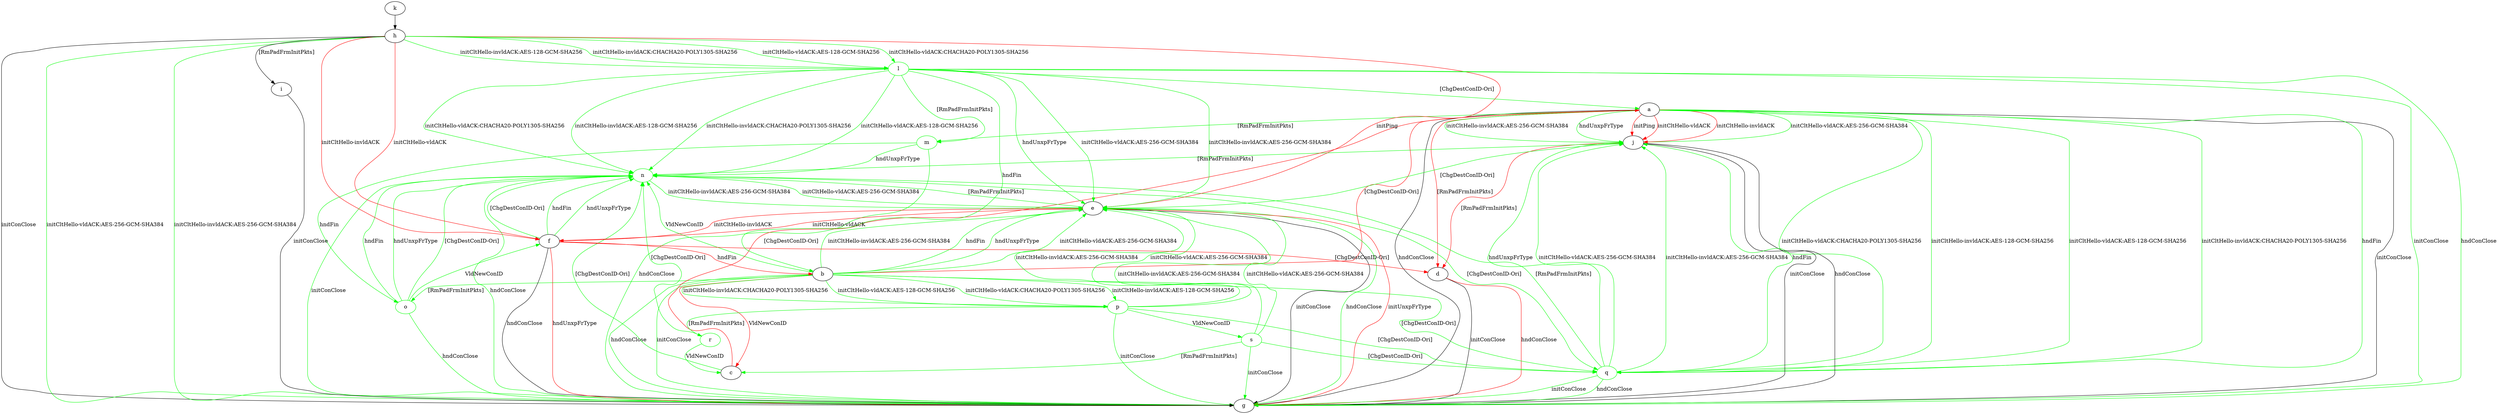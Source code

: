 digraph "" {
	a -> d	[key=0,
		color=red,
		label="[RmPadFrmInitPkts] "];
	a -> g	[key=0,
		label="initConClose "];
	a -> g	[key=1,
		label="hndConClose "];
	a -> j	[key=0,
		color=green,
		label="initCltHello-vldACK:AES-256-GCM-SHA384 "];
	a -> j	[key=1,
		color=green,
		label="initCltHello-invldACK:AES-256-GCM-SHA384 "];
	a -> j	[key=2,
		color=green,
		label="hndUnxpFrType "];
	a -> j	[key=3,
		color=red,
		label="initPing "];
	a -> j	[key=4,
		color=red,
		label="initCltHello-vldACK "];
	a -> j	[key=5,
		color=red,
		label="initCltHello-invldACK "];
	m	[color=green];
	a -> m	[key=0,
		color=green,
		label="[RmPadFrmInitPkts] "];
	q	[color=green];
	a -> q	[key=0,
		color=green,
		label="initCltHello-vldACK:AES-128-GCM-SHA256 "];
	a -> q	[key=1,
		color=green,
		label="initCltHello-vldACK:CHACHA20-POLY1305-SHA256 "];
	a -> q	[key=2,
		color=green,
		label="initCltHello-invldACK:AES-128-GCM-SHA256 "];
	a -> q	[key=3,
		color=green,
		label="initCltHello-invldACK:CHACHA20-POLY1305-SHA256 "];
	a -> q	[key=4,
		color=green,
		label="hndFin "];
	b -> a	[key=0,
		color=red,
		label="[ChgDestConID-Ori] "];
	b -> c	[key=0,
		color=red,
		label="VldNewConID "];
	b -> e	[key=0,
		color=green,
		label="initCltHello-vldACK:AES-256-GCM-SHA384 "];
	b -> e	[key=1,
		color=green,
		label="initCltHello-invldACK:AES-256-GCM-SHA384 "];
	b -> e	[key=2,
		color=green,
		label="hndFin "];
	b -> e	[key=3,
		color=green,
		label="hndUnxpFrType "];
	b -> g	[key=0,
		color=green,
		label="initConClose "];
	b -> g	[key=1,
		color=green,
		label="hndConClose "];
	n	[color=green];
	b -> n	[key=0,
		color=green,
		label="VldNewConID "];
	o	[color=green];
	b -> o	[key=0,
		color=green,
		label="[RmPadFrmInitPkts] "];
	p	[color=green];
	b -> p	[key=0,
		color=green,
		label="initCltHello-vldACK:AES-128-GCM-SHA256 "];
	b -> p	[key=1,
		color=green,
		label="initCltHello-vldACK:CHACHA20-POLY1305-SHA256 "];
	b -> p	[key=2,
		color=green,
		label="initCltHello-invldACK:AES-128-GCM-SHA256 "];
	b -> p	[key=3,
		color=green,
		label="initCltHello-invldACK:CHACHA20-POLY1305-SHA256 "];
	b -> q	[key=0,
		color=green,
		label="[ChgDestConID-Ori] "];
	c -> a	[key=0,
		color=red,
		label="[ChgDestConID-Ori] "];
	c -> n	[key=0,
		color=green,
		label="[ChgDestConID-Ori] "];
	d -> g	[key=0,
		label="initConClose "];
	d -> g	[key=1,
		color=red,
		label="hndConClose "];
	e -> f	[key=0,
		color=red,
		label="initCltHello-vldACK "];
	e -> f	[key=1,
		color=red,
		label="initCltHello-invldACK "];
	e -> g	[key=0,
		label="initConClose "];
	e -> g	[key=1,
		color=green,
		label="hndConClose "];
	e -> g	[key=2,
		color=red,
		label="initUnxpFrType "];
	e -> j	[key=0,
		color=green,
		label="[ChgDestConID-Ori] "];
	e -> n	[key=0,
		color=green,
		label="[RmPadFrmInitPkts] "];
	f -> b	[key=0,
		color=red,
		label="hndFin "];
	f -> d	[key=0,
		color=red,
		label="[ChgDestConID-Ori] "];
	f -> g	[key=0,
		label="hndConClose "];
	f -> g	[key=1,
		color=red,
		label="hndUnxpFrType "];
	f -> n	[key=0,
		color=green,
		label="hndFin "];
	f -> n	[key=1,
		color=green,
		label="hndUnxpFrType "];
	f -> n	[key=2,
		color=green,
		label="[ChgDestConID-Ori] "];
	h -> e	[key=0,
		color=red,
		label="initPing "];
	h -> f	[key=0,
		color=red,
		label="initCltHello-vldACK "];
	h -> f	[key=1,
		color=red,
		label="initCltHello-invldACK "];
	h -> g	[key=0,
		label="initConClose "];
	h -> g	[key=1,
		color=green,
		label="initCltHello-vldACK:AES-256-GCM-SHA384 "];
	h -> g	[key=2,
		color=green,
		label="initCltHello-invldACK:AES-256-GCM-SHA384 "];
	h -> i	[key=0,
		label="[RmPadFrmInitPkts] "];
	l	[color=green];
	h -> l	[key=0,
		color=green,
		label="initCltHello-vldACK:AES-128-GCM-SHA256 "];
	h -> l	[key=1,
		color=green,
		label="initCltHello-vldACK:CHACHA20-POLY1305-SHA256 "];
	h -> l	[key=2,
		color=green,
		label="initCltHello-invldACK:AES-128-GCM-SHA256 "];
	h -> l	[key=3,
		color=green,
		label="initCltHello-invldACK:CHACHA20-POLY1305-SHA256 "];
	i -> g	[key=0,
		label="initConClose "];
	j -> d	[key=0,
		color=red,
		label="[RmPadFrmInitPkts] "];
	j -> g	[key=0,
		label="initConClose "];
	j -> g	[key=1,
		label="hndConClose "];
	j -> n	[key=0,
		color=green,
		label="[RmPadFrmInitPkts] "];
	k -> h	[key=0];
	l -> a	[key=0,
		color=green,
		label="[ChgDestConID-Ori] "];
	l -> b	[key=0,
		color=green,
		label="hndFin "];
	l -> e	[key=0,
		color=green,
		label="initCltHello-vldACK:AES-256-GCM-SHA384 "];
	l -> e	[key=1,
		color=green,
		label="initCltHello-invldACK:AES-256-GCM-SHA384 "];
	l -> e	[key=2,
		color=green,
		label="hndUnxpFrType "];
	l -> g	[key=0,
		color=green,
		label="initConClose "];
	l -> g	[key=1,
		color=green,
		label="hndConClose "];
	l -> m	[key=0,
		color=green,
		label="[RmPadFrmInitPkts] "];
	l -> n	[key=0,
		color=green,
		label="initCltHello-vldACK:AES-128-GCM-SHA256 "];
	l -> n	[key=1,
		color=green,
		label="initCltHello-vldACK:CHACHA20-POLY1305-SHA256 "];
	l -> n	[key=2,
		color=green,
		label="initCltHello-invldACK:AES-128-GCM-SHA256 "];
	l -> n	[key=3,
		color=green,
		label="initCltHello-invldACK:CHACHA20-POLY1305-SHA256 "];
	m -> g	[key=0,
		color=green,
		label="hndConClose "];
	m -> n	[key=0,
		color=green,
		label="hndUnxpFrType "];
	m -> o	[key=0,
		color=green,
		label="hndFin "];
	n -> e	[key=0,
		color=green,
		label="initCltHello-vldACK:AES-256-GCM-SHA384 "];
	n -> e	[key=1,
		color=green,
		label="initCltHello-invldACK:AES-256-GCM-SHA384 "];
	n -> g	[key=0,
		color=green,
		label="initConClose "];
	n -> g	[key=1,
		color=green,
		label="hndConClose "];
	n -> q	[key=0,
		color=green,
		label="[ChgDestConID-Ori] "];
	o -> f	[key=0,
		color=green,
		label="VldNewConID "];
	o -> g	[key=0,
		color=green,
		label="hndConClose "];
	o -> n	[key=0,
		color=green,
		label="hndFin "];
	o -> n	[key=1,
		color=green,
		label="hndUnxpFrType "];
	o -> n	[key=2,
		color=green,
		label="[ChgDestConID-Ori] "];
	p -> e	[key=0,
		color=green,
		label="initCltHello-vldACK:AES-256-GCM-SHA384 "];
	p -> e	[key=1,
		color=green,
		label="initCltHello-invldACK:AES-256-GCM-SHA384 "];
	p -> g	[key=0,
		color=green,
		label="initConClose "];
	p -> q	[key=0,
		color=green,
		label="[ChgDestConID-Ori] "];
	r	[color=green];
	p -> r	[key=0,
		color=green,
		label="[RmPadFrmInitPkts] "];
	s	[color=green];
	p -> s	[key=0,
		color=green,
		label="VldNewConID "];
	q -> g	[key=0,
		color=green,
		label="initConClose "];
	q -> g	[key=1,
		color=green,
		label="hndConClose "];
	q -> j	[key=0,
		color=green,
		label="initCltHello-vldACK:AES-256-GCM-SHA384 "];
	q -> j	[key=1,
		color=green,
		label="initCltHello-invldACK:AES-256-GCM-SHA384 "];
	q -> j	[key=2,
		color=green,
		label="hndFin "];
	q -> j	[key=3,
		color=green,
		label="hndUnxpFrType "];
	q -> n	[key=0,
		color=green,
		label="[RmPadFrmInitPkts] "];
	r -> c	[key=0,
		color=green,
		label="VldNewConID "];
	r -> n	[key=0,
		color=green,
		label="[ChgDestConID-Ori] "];
	s -> c	[key=0,
		color=green,
		label="[RmPadFrmInitPkts] "];
	s -> e	[key=0,
		color=green,
		label="initCltHello-vldACK:AES-256-GCM-SHA384 "];
	s -> e	[key=1,
		color=green,
		label="initCltHello-invldACK:AES-256-GCM-SHA384 "];
	s -> g	[key=0,
		color=green,
		label="initConClose "];
	s -> q	[key=0,
		color=green,
		label="[ChgDestConID-Ori] "];
}
